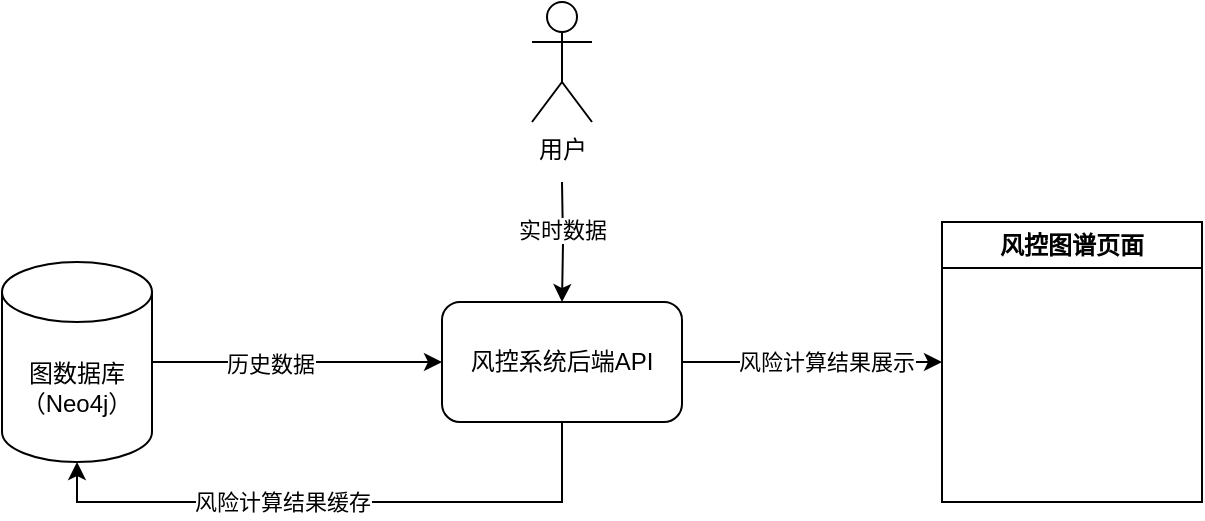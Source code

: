 <mxfile version="22.1.3" type="github">
  <diagram name="Page-1" id="EWzV-dTjilRo6PZKsoMi">
    <mxGraphModel dx="2924" dy="2250" grid="1" gridSize="10" guides="1" tooltips="1" connect="1" arrows="1" fold="1" page="1" pageScale="1" pageWidth="850" pageHeight="1100" math="0" shadow="0">
      <root>
        <mxCell id="0" />
        <mxCell id="1" parent="0" />
        <mxCell id="BOanCVDa7H69rcZrNI1h-5" style="edgeStyle=orthogonalEdgeStyle;rounded=0;orthogonalLoop=1;jettySize=auto;html=1;" edge="1" parent="1" source="BOanCVDa7H69rcZrNI1h-1" target="BOanCVDa7H69rcZrNI1h-2">
          <mxGeometry relative="1" as="geometry" />
        </mxCell>
        <mxCell id="BOanCVDa7H69rcZrNI1h-6" value="历史数据" style="edgeLabel;html=1;align=center;verticalAlign=middle;resizable=0;points=[];" vertex="1" connectable="0" parent="BOanCVDa7H69rcZrNI1h-5">
          <mxGeometry x="-0.186" y="-1" relative="1" as="geometry">
            <mxPoint as="offset" />
          </mxGeometry>
        </mxCell>
        <mxCell id="BOanCVDa7H69rcZrNI1h-1" value="图数据库&lt;br&gt;（Neo4j）" style="shape=cylinder3;whiteSpace=wrap;html=1;boundedLbl=1;backgroundOutline=1;size=15;" vertex="1" parent="1">
          <mxGeometry x="-800" y="-840" width="75" height="100" as="geometry" />
        </mxCell>
        <mxCell id="BOanCVDa7H69rcZrNI1h-13" style="edgeStyle=orthogonalEdgeStyle;rounded=0;orthogonalLoop=1;jettySize=auto;html=1;entryX=0;entryY=0.5;entryDx=0;entryDy=0;" edge="1" parent="1" source="BOanCVDa7H69rcZrNI1h-2" target="BOanCVDa7H69rcZrNI1h-12">
          <mxGeometry relative="1" as="geometry">
            <mxPoint x="-290" y="-790" as="targetPoint" />
          </mxGeometry>
        </mxCell>
        <mxCell id="BOanCVDa7H69rcZrNI1h-14" value="风险计算结果展示" style="edgeLabel;html=1;align=center;verticalAlign=middle;resizable=0;points=[];" vertex="1" connectable="0" parent="BOanCVDa7H69rcZrNI1h-13">
          <mxGeometry x="-0.133" relative="1" as="geometry">
            <mxPoint x="15" as="offset" />
          </mxGeometry>
        </mxCell>
        <mxCell id="BOanCVDa7H69rcZrNI1h-2" value="风控系统后端API" style="rounded=1;whiteSpace=wrap;html=1;" vertex="1" parent="1">
          <mxGeometry x="-580" y="-820" width="120" height="60" as="geometry" />
        </mxCell>
        <mxCell id="BOanCVDa7H69rcZrNI1h-8" style="edgeStyle=orthogonalEdgeStyle;rounded=0;orthogonalLoop=1;jettySize=auto;html=1;" edge="1" parent="1" target="BOanCVDa7H69rcZrNI1h-2">
          <mxGeometry relative="1" as="geometry">
            <mxPoint x="-520" y="-880" as="sourcePoint" />
          </mxGeometry>
        </mxCell>
        <mxCell id="BOanCVDa7H69rcZrNI1h-9" value="实时数据" style="edgeLabel;html=1;align=center;verticalAlign=middle;resizable=0;points=[];" vertex="1" connectable="0" parent="BOanCVDa7H69rcZrNI1h-8">
          <mxGeometry x="-0.207" y="-1" relative="1" as="geometry">
            <mxPoint as="offset" />
          </mxGeometry>
        </mxCell>
        <mxCell id="BOanCVDa7H69rcZrNI1h-4" value="用户" style="shape=umlActor;verticalLabelPosition=bottom;verticalAlign=top;html=1;outlineConnect=0;" vertex="1" parent="1">
          <mxGeometry x="-535" y="-970" width="30" height="60" as="geometry" />
        </mxCell>
        <mxCell id="BOanCVDa7H69rcZrNI1h-10" style="edgeStyle=orthogonalEdgeStyle;rounded=0;orthogonalLoop=1;jettySize=auto;html=1;entryX=0.5;entryY=1;entryDx=0;entryDy=0;entryPerimeter=0;" edge="1" parent="1" source="BOanCVDa7H69rcZrNI1h-2" target="BOanCVDa7H69rcZrNI1h-1">
          <mxGeometry relative="1" as="geometry">
            <Array as="points">
              <mxPoint x="-520" y="-720" />
              <mxPoint x="-762" y="-720" />
            </Array>
          </mxGeometry>
        </mxCell>
        <mxCell id="BOanCVDa7H69rcZrNI1h-11" value="风险计算结果缓存" style="edgeLabel;html=1;align=center;verticalAlign=middle;resizable=0;points=[];" vertex="1" connectable="0" parent="BOanCVDa7H69rcZrNI1h-10">
          <mxGeometry x="0.137" relative="1" as="geometry">
            <mxPoint x="-8" as="offset" />
          </mxGeometry>
        </mxCell>
        <mxCell id="BOanCVDa7H69rcZrNI1h-12" value="风控图谱页面" style="swimlane;whiteSpace=wrap;html=1;startSize=23;" vertex="1" parent="1">
          <mxGeometry x="-330" y="-860" width="130" height="140" as="geometry" />
        </mxCell>
      </root>
    </mxGraphModel>
  </diagram>
</mxfile>
